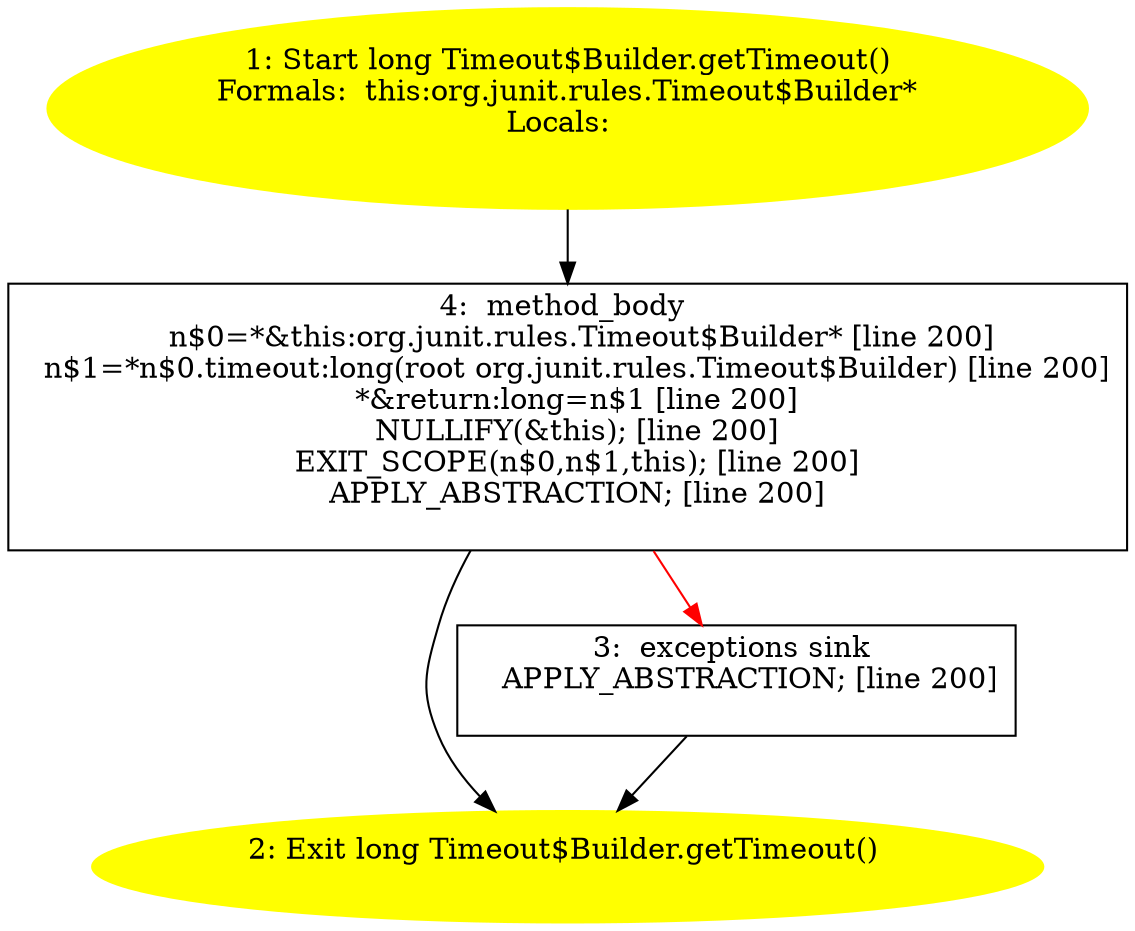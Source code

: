 /* @generated */
digraph cfg {
"org.junit.rules.Timeout$Builder.getTimeout():long.314fc06ae515990736ed78a62730caa7_1" [label="1: Start long Timeout$Builder.getTimeout()\nFormals:  this:org.junit.rules.Timeout$Builder*\nLocals:  \n  " color=yellow style=filled]
	

	 "org.junit.rules.Timeout$Builder.getTimeout():long.314fc06ae515990736ed78a62730caa7_1" -> "org.junit.rules.Timeout$Builder.getTimeout():long.314fc06ae515990736ed78a62730caa7_4" ;
"org.junit.rules.Timeout$Builder.getTimeout():long.314fc06ae515990736ed78a62730caa7_2" [label="2: Exit long Timeout$Builder.getTimeout() \n  " color=yellow style=filled]
	

"org.junit.rules.Timeout$Builder.getTimeout():long.314fc06ae515990736ed78a62730caa7_3" [label="3:  exceptions sink \n   APPLY_ABSTRACTION; [line 200]\n " shape="box"]
	

	 "org.junit.rules.Timeout$Builder.getTimeout():long.314fc06ae515990736ed78a62730caa7_3" -> "org.junit.rules.Timeout$Builder.getTimeout():long.314fc06ae515990736ed78a62730caa7_2" ;
"org.junit.rules.Timeout$Builder.getTimeout():long.314fc06ae515990736ed78a62730caa7_4" [label="4:  method_body \n   n$0=*&this:org.junit.rules.Timeout$Builder* [line 200]\n  n$1=*n$0.timeout:long(root org.junit.rules.Timeout$Builder) [line 200]\n  *&return:long=n$1 [line 200]\n  NULLIFY(&this); [line 200]\n  EXIT_SCOPE(n$0,n$1,this); [line 200]\n  APPLY_ABSTRACTION; [line 200]\n " shape="box"]
	

	 "org.junit.rules.Timeout$Builder.getTimeout():long.314fc06ae515990736ed78a62730caa7_4" -> "org.junit.rules.Timeout$Builder.getTimeout():long.314fc06ae515990736ed78a62730caa7_2" ;
	 "org.junit.rules.Timeout$Builder.getTimeout():long.314fc06ae515990736ed78a62730caa7_4" -> "org.junit.rules.Timeout$Builder.getTimeout():long.314fc06ae515990736ed78a62730caa7_3" [color="red" ];
}
